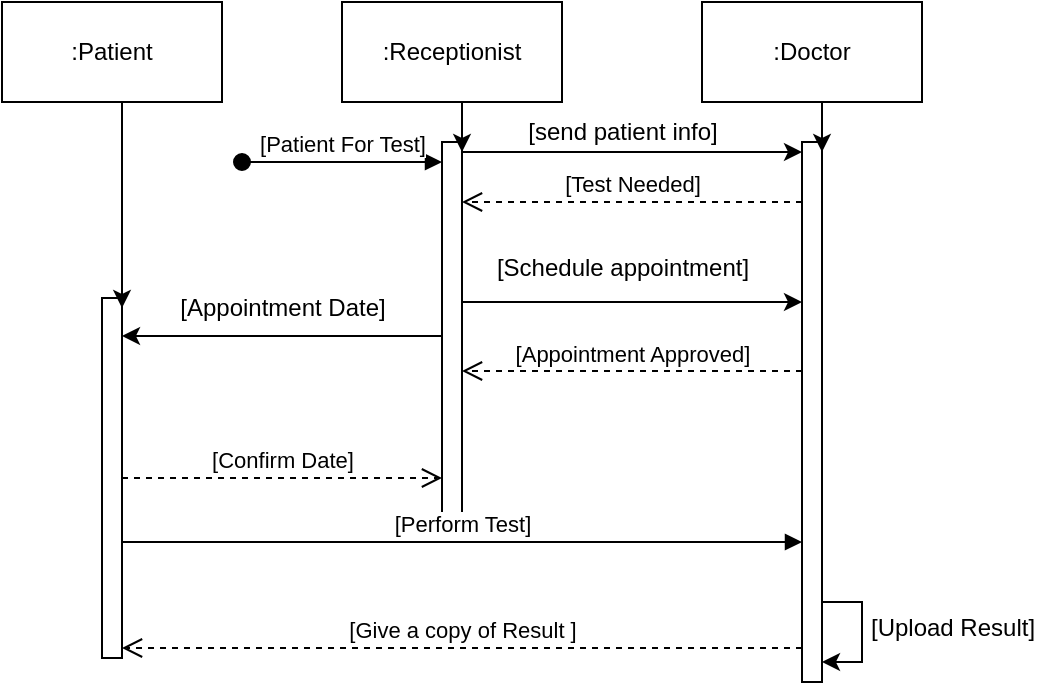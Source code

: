 <mxfile version="24.2.5" type="device">
  <diagram name="Page-1" id="2YBvvXClWsGukQMizWep">
    <mxGraphModel dx="521" dy="621" grid="1" gridSize="10" guides="1" tooltips="1" connect="1" arrows="1" fold="1" page="1" pageScale="1" pageWidth="850" pageHeight="1100" math="0" shadow="0">
      <root>
        <mxCell id="0" />
        <mxCell id="1" parent="0" />
        <mxCell id="guPBdKr2Fl-tSbYNSDa0-4" value=":Doctor" style="html=1;whiteSpace=wrap;" vertex="1" parent="1">
          <mxGeometry x="400" y="100" width="110" height="50" as="geometry" />
        </mxCell>
        <mxCell id="guPBdKr2Fl-tSbYNSDa0-5" value=":Receptionist" style="html=1;whiteSpace=wrap;" vertex="1" parent="1">
          <mxGeometry x="220" y="100" width="110" height="50" as="geometry" />
        </mxCell>
        <mxCell id="guPBdKr2Fl-tSbYNSDa0-27" style="edgeStyle=orthogonalEdgeStyle;rounded=0;orthogonalLoop=1;jettySize=auto;html=1;curved=0;" edge="1" parent="1">
          <mxGeometry relative="1" as="geometry">
            <mxPoint x="280" y="250" as="sourcePoint" />
            <mxPoint x="450" y="250" as="targetPoint" />
          </mxGeometry>
        </mxCell>
        <mxCell id="guPBdKr2Fl-tSbYNSDa0-36" style="edgeStyle=orthogonalEdgeStyle;rounded=0;orthogonalLoop=1;jettySize=auto;html=1;curved=0;" edge="1" parent="1">
          <mxGeometry relative="1" as="geometry">
            <mxPoint x="270" y="267" as="sourcePoint" />
            <mxPoint x="110" y="267" as="targetPoint" />
            <Array as="points">
              <mxPoint x="230" y="267" />
              <mxPoint x="230" y="267" />
            </Array>
          </mxGeometry>
        </mxCell>
        <mxCell id="guPBdKr2Fl-tSbYNSDa0-15" value="" style="html=1;points=[[0,0,0,0,5],[0,1,0,0,-5],[1,0,0,0,5],[1,1,0,0,-5]];perimeter=orthogonalPerimeter;outlineConnect=0;targetShapes=umlLifeline;portConstraint=eastwest;newEdgeStyle={&quot;curved&quot;:0,&quot;rounded&quot;:0};" vertex="1" parent="1">
          <mxGeometry x="270" y="170" width="10" height="190" as="geometry" />
        </mxCell>
        <mxCell id="guPBdKr2Fl-tSbYNSDa0-16" style="edgeStyle=orthogonalEdgeStyle;rounded=0;orthogonalLoop=1;jettySize=auto;html=1;exitX=0.5;exitY=1;exitDx=0;exitDy=0;entryX=1;entryY=0;entryDx=0;entryDy=5;entryPerimeter=0;" edge="1" parent="1" source="guPBdKr2Fl-tSbYNSDa0-5" target="guPBdKr2Fl-tSbYNSDa0-15">
          <mxGeometry relative="1" as="geometry" />
        </mxCell>
        <mxCell id="guPBdKr2Fl-tSbYNSDa0-17" value="" style="html=1;points=[[0,0,0,0,5],[0,1,0,0,-5],[1,0,0,0,5],[1,1,0,0,-5]];perimeter=orthogonalPerimeter;outlineConnect=0;targetShapes=umlLifeline;portConstraint=eastwest;newEdgeStyle={&quot;curved&quot;:0,&quot;rounded&quot;:0};" vertex="1" parent="1">
          <mxGeometry x="450" y="170" width="10" height="270" as="geometry" />
        </mxCell>
        <mxCell id="guPBdKr2Fl-tSbYNSDa0-18" style="edgeStyle=orthogonalEdgeStyle;rounded=0;orthogonalLoop=1;jettySize=auto;html=1;curved=0;exitX=1;exitY=0;exitDx=0;exitDy=5;exitPerimeter=0;entryX=0;entryY=0;entryDx=0;entryDy=5;entryPerimeter=0;" edge="1" parent="1" source="guPBdKr2Fl-tSbYNSDa0-15" target="guPBdKr2Fl-tSbYNSDa0-17">
          <mxGeometry relative="1" as="geometry" />
        </mxCell>
        <mxCell id="guPBdKr2Fl-tSbYNSDa0-19" value="[send patient info]" style="text;html=1;align=center;verticalAlign=middle;resizable=0;points=[];autosize=1;strokeColor=none;fillColor=none;" vertex="1" parent="1">
          <mxGeometry x="300" y="150" width="120" height="30" as="geometry" />
        </mxCell>
        <mxCell id="guPBdKr2Fl-tSbYNSDa0-20" value="[Test Needed]" style="html=1;verticalAlign=bottom;endArrow=open;dashed=1;endSize=8;curved=0;rounded=0;" edge="1" parent="1" source="guPBdKr2Fl-tSbYNSDa0-17" target="guPBdKr2Fl-tSbYNSDa0-15">
          <mxGeometry relative="1" as="geometry">
            <mxPoint x="400" y="320" as="sourcePoint" />
            <mxPoint x="320" y="320" as="targetPoint" />
            <Array as="points">
              <mxPoint x="370" y="200" />
            </Array>
          </mxGeometry>
        </mxCell>
        <mxCell id="guPBdKr2Fl-tSbYNSDa0-21" style="edgeStyle=orthogonalEdgeStyle;rounded=0;orthogonalLoop=1;jettySize=auto;html=1;exitX=0.5;exitY=1;exitDx=0;exitDy=0;entryX=1;entryY=0;entryDx=0;entryDy=5;entryPerimeter=0;" edge="1" parent="1" source="guPBdKr2Fl-tSbYNSDa0-4" target="guPBdKr2Fl-tSbYNSDa0-17">
          <mxGeometry relative="1" as="geometry" />
        </mxCell>
        <mxCell id="guPBdKr2Fl-tSbYNSDa0-28" value="[Schedule appointment]" style="text;html=1;align=center;verticalAlign=middle;resizable=0;points=[];autosize=1;strokeColor=none;fillColor=none;" vertex="1" parent="1">
          <mxGeometry x="285" y="218" width="150" height="30" as="geometry" />
        </mxCell>
        <mxCell id="guPBdKr2Fl-tSbYNSDa0-32" value="[Appointment Approved]" style="html=1;verticalAlign=bottom;endArrow=open;dashed=1;endSize=8;curved=0;rounded=0;" edge="1" parent="1">
          <mxGeometry relative="1" as="geometry">
            <mxPoint x="450" y="284.5" as="sourcePoint" />
            <mxPoint x="280" y="284.5" as="targetPoint" />
            <Array as="points" />
          </mxGeometry>
        </mxCell>
        <mxCell id="guPBdKr2Fl-tSbYNSDa0-33" value=":Patient" style="html=1;whiteSpace=wrap;" vertex="1" parent="1">
          <mxGeometry x="50" y="100" width="110" height="50" as="geometry" />
        </mxCell>
        <mxCell id="guPBdKr2Fl-tSbYNSDa0-34" value="" style="html=1;points=[[0,0,0,0,5],[0,1,0,0,-5],[1,0,0,0,5],[1,1,0,0,-5]];perimeter=orthogonalPerimeter;outlineConnect=0;targetShapes=umlLifeline;portConstraint=eastwest;newEdgeStyle={&quot;curved&quot;:0,&quot;rounded&quot;:0};" vertex="1" parent="1">
          <mxGeometry x="100" y="248" width="10" height="180" as="geometry" />
        </mxCell>
        <mxCell id="guPBdKr2Fl-tSbYNSDa0-35" style="edgeStyle=orthogonalEdgeStyle;rounded=0;orthogonalLoop=1;jettySize=auto;html=1;exitX=0.5;exitY=1;exitDx=0;exitDy=0;entryX=1;entryY=0;entryDx=0;entryDy=5;entryPerimeter=0;" edge="1" parent="1" source="guPBdKr2Fl-tSbYNSDa0-33" target="guPBdKr2Fl-tSbYNSDa0-34">
          <mxGeometry relative="1" as="geometry">
            <Array as="points">
              <mxPoint x="110" y="150" />
            </Array>
          </mxGeometry>
        </mxCell>
        <mxCell id="guPBdKr2Fl-tSbYNSDa0-37" value="[Appointment Date]" style="text;html=1;align=center;verticalAlign=middle;resizable=0;points=[];autosize=1;strokeColor=none;fillColor=none;" vertex="1" parent="1">
          <mxGeometry x="125" y="238" width="130" height="30" as="geometry" />
        </mxCell>
        <mxCell id="guPBdKr2Fl-tSbYNSDa0-39" value="[Confirm Date]" style="html=1;verticalAlign=bottom;endArrow=open;dashed=1;endSize=8;curved=0;rounded=0;" edge="1" parent="1" source="guPBdKr2Fl-tSbYNSDa0-34" target="guPBdKr2Fl-tSbYNSDa0-15">
          <mxGeometry relative="1" as="geometry">
            <mxPoint x="120" y="350" as="sourcePoint" />
            <mxPoint x="210" y="230" as="targetPoint" />
          </mxGeometry>
        </mxCell>
        <mxCell id="guPBdKr2Fl-tSbYNSDa0-44" value="[Perform Test]" style="html=1;verticalAlign=bottom;endArrow=block;curved=0;rounded=0;" edge="1" parent="1">
          <mxGeometry width="80" relative="1" as="geometry">
            <mxPoint x="110" y="370" as="sourcePoint" />
            <mxPoint x="450" y="370" as="targetPoint" />
            <Array as="points">
              <mxPoint x="350" y="370" />
            </Array>
          </mxGeometry>
        </mxCell>
        <mxCell id="guPBdKr2Fl-tSbYNSDa0-46" style="edgeStyle=orthogonalEdgeStyle;rounded=0;orthogonalLoop=1;jettySize=auto;html=1;curved=0;" edge="1" parent="1" source="guPBdKr2Fl-tSbYNSDa0-17">
          <mxGeometry relative="1" as="geometry">
            <mxPoint x="460" y="410" as="sourcePoint" />
            <mxPoint x="460" y="430" as="targetPoint" />
            <Array as="points">
              <mxPoint x="480" y="400" />
              <mxPoint x="480" y="430" />
            </Array>
          </mxGeometry>
        </mxCell>
        <mxCell id="guPBdKr2Fl-tSbYNSDa0-48" value="[Upload Result]" style="text;html=1;align=center;verticalAlign=middle;resizable=0;points=[];autosize=1;strokeColor=none;fillColor=none;" vertex="1" parent="1">
          <mxGeometry x="470" y="398" width="110" height="30" as="geometry" />
        </mxCell>
        <mxCell id="guPBdKr2Fl-tSbYNSDa0-49" value="[Give a copy of Result ]" style="html=1;verticalAlign=bottom;endArrow=open;dashed=1;endSize=8;curved=0;rounded=0;entryX=1;entryY=1;entryDx=0;entryDy=-5;entryPerimeter=0;" edge="1" parent="1" source="guPBdKr2Fl-tSbYNSDa0-17" target="guPBdKr2Fl-tSbYNSDa0-34">
          <mxGeometry relative="1" as="geometry">
            <mxPoint x="370" y="420" as="sourcePoint" />
            <mxPoint x="290" y="420" as="targetPoint" />
          </mxGeometry>
        </mxCell>
        <mxCell id="guPBdKr2Fl-tSbYNSDa0-50" value="[Patient For Test]" style="html=1;verticalAlign=bottom;startArrow=oval;startFill=1;endArrow=block;startSize=8;curved=0;rounded=0;" edge="1" parent="1">
          <mxGeometry width="60" relative="1" as="geometry">
            <mxPoint x="170" y="180" as="sourcePoint" />
            <mxPoint x="270" y="180" as="targetPoint" />
          </mxGeometry>
        </mxCell>
      </root>
    </mxGraphModel>
  </diagram>
</mxfile>
